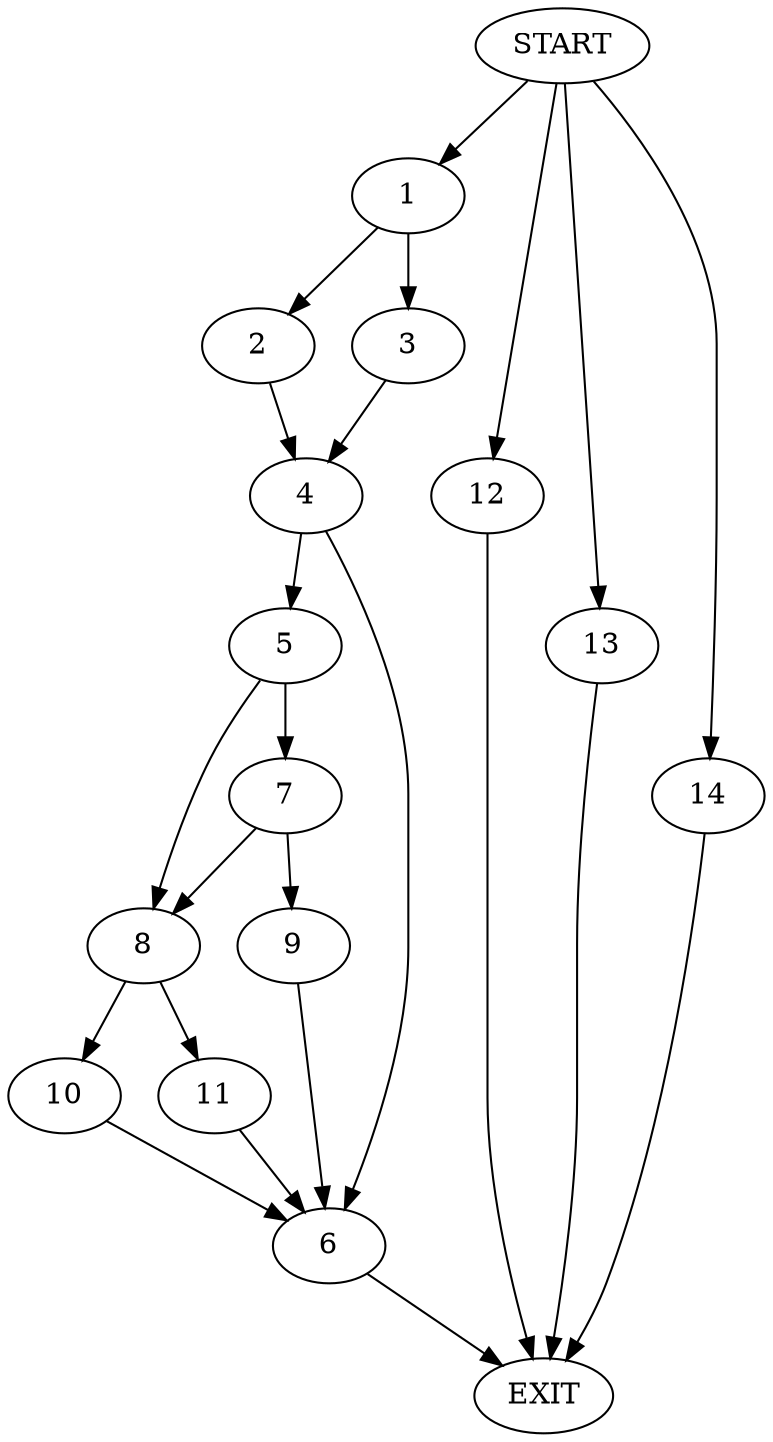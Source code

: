 digraph {
0 [label="START"]
15 [label="EXIT"]
0 -> 1
1 -> 2
1 -> 3
2 -> 4
3 -> 4
4 -> 5
4 -> 6
5 -> 7
5 -> 8
6 -> 15
7 -> 8
7 -> 9
8 -> 10
8 -> 11
9 -> 6
10 -> 6
11 -> 6
0 -> 12
12 -> 15
0 -> 13
13 -> 15
0 -> 14
14 -> 15
}
